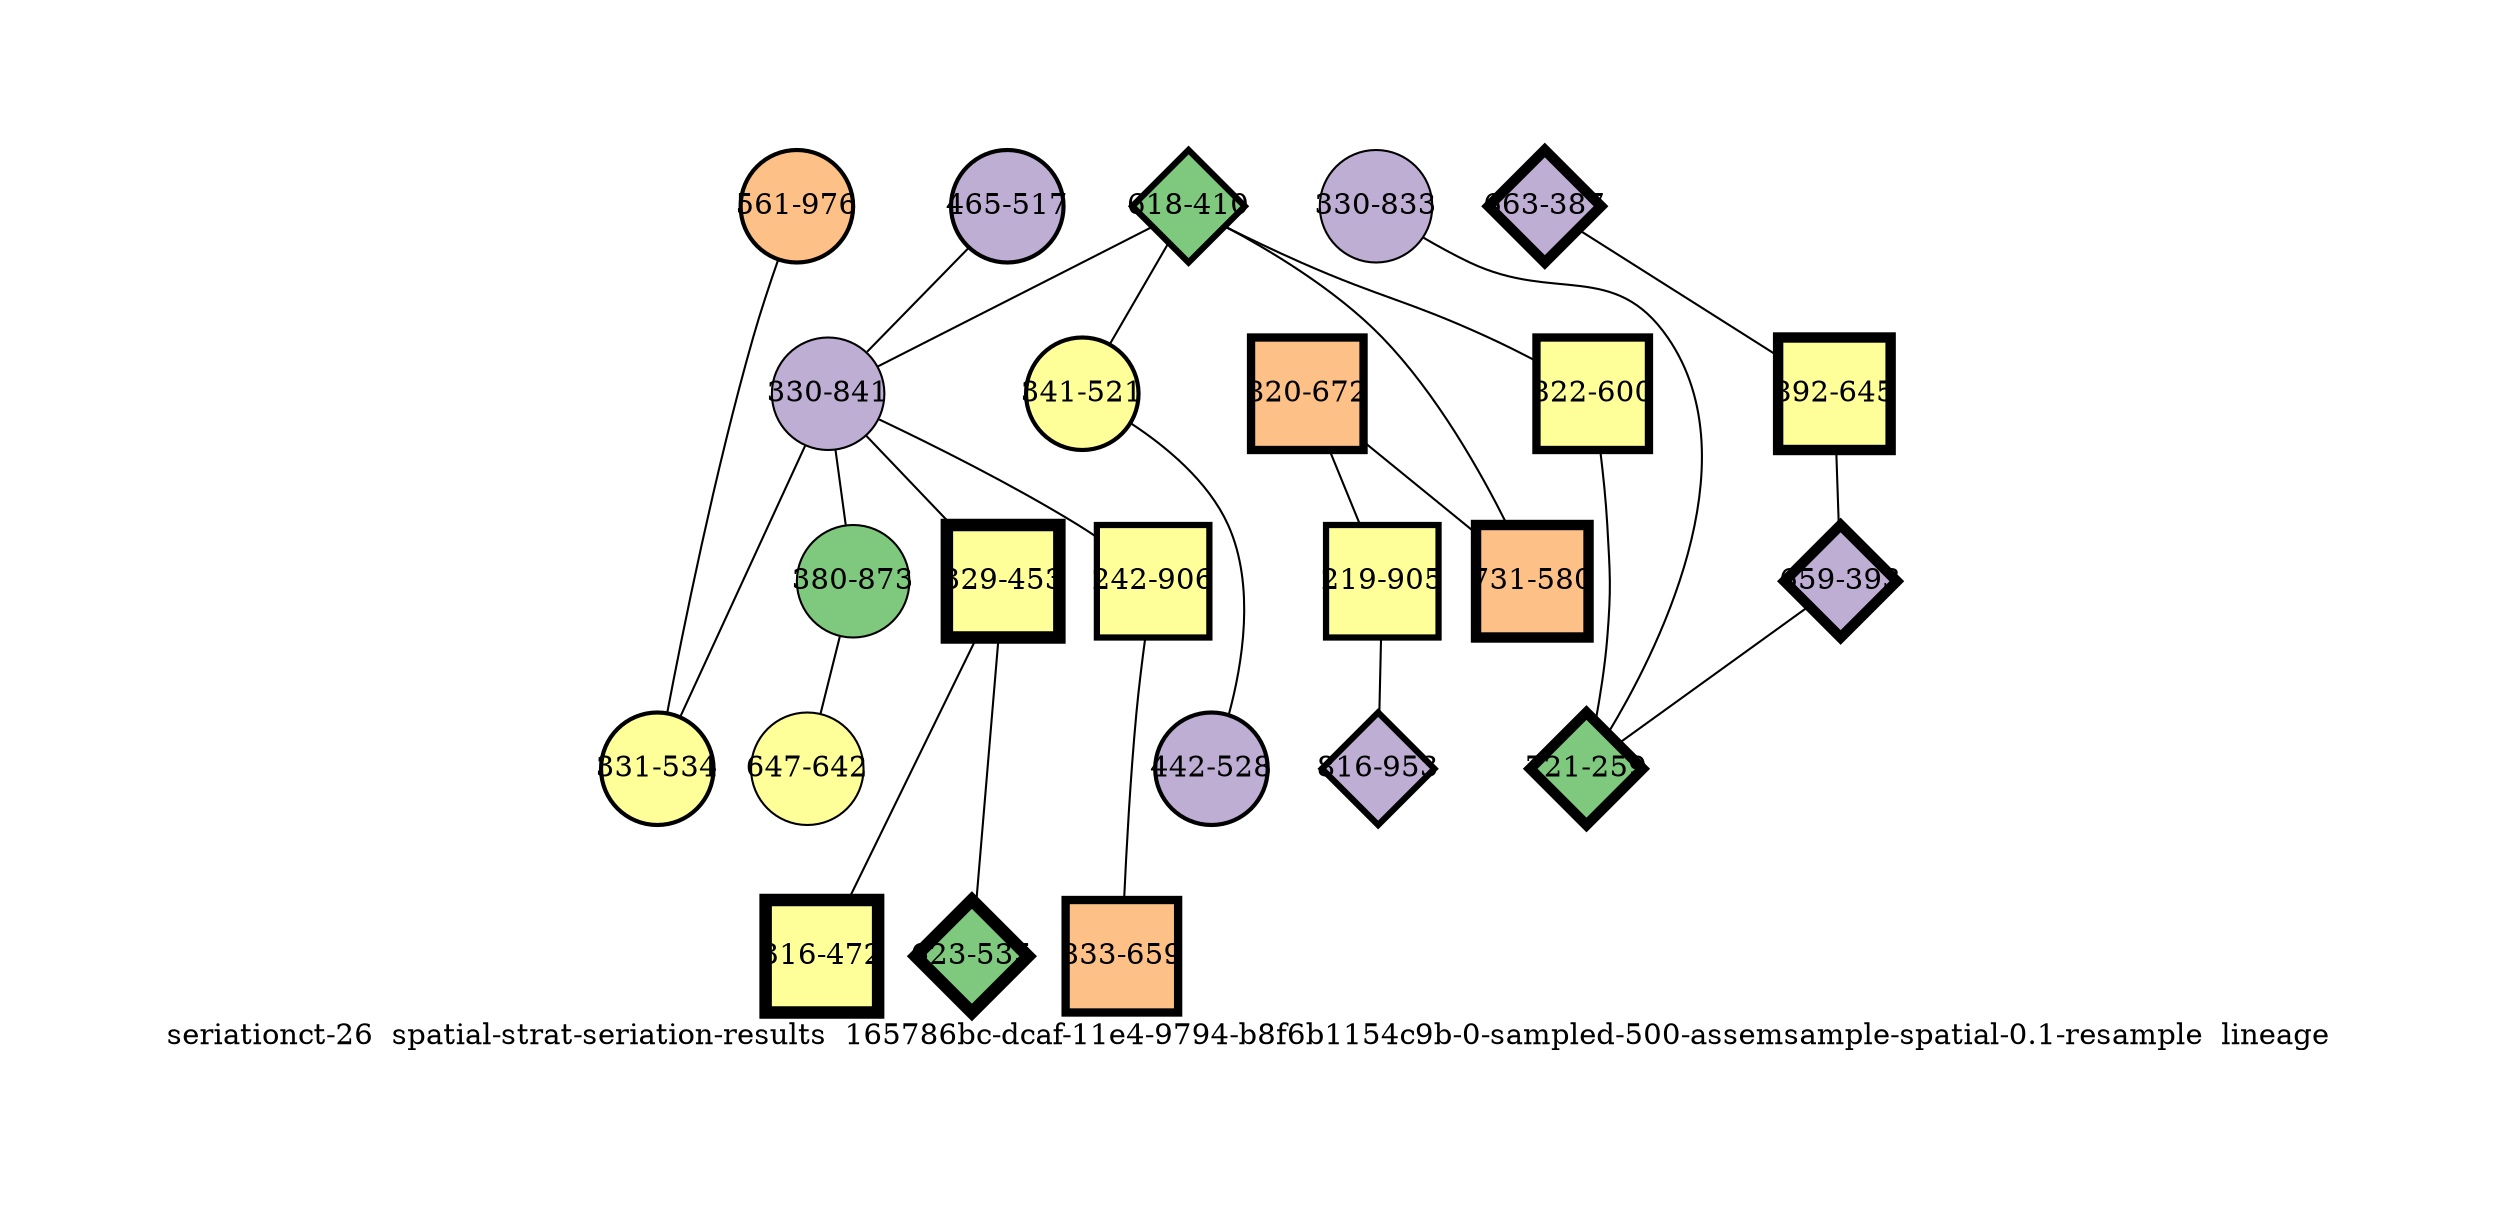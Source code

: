 strict graph "seriationct-26  spatial-strat-seriation-results  165786bc-dcaf-11e4-9794-b8f6b1154c9b-0-sampled-500-assemsample-spatial-0.1-resample  lineage" {
labelloc=b;
ratio=auto;
pad="1.0";
label="seriationct-26  spatial-strat-seriation-results  165786bc-dcaf-11e4-9794-b8f6b1154c9b-0-sampled-500-assemsample-spatial-0.1-resample  lineage";
node [width="0.75", style=filled, fixedsize=true, height="0.75", shape=circle, label=""];
0 [xCoordinate="517.0", appears_in_slice=2, yCoordinate="465.0", colorscheme=accent6, lineage_id=0, short_label="465-517", label="465-517", shape=circle, cluster_id=1, fillcolor=2, size="500.0", id=0, penwidth="2.0"];
1 [xCoordinate="387.0", appears_in_slice=5, yCoordinate="663.0", colorscheme=accent6, lineage_id=2, short_label="663-387", label="663-387", shape=diamond, cluster_id=1, fillcolor=2, size="500.0", id=1, penwidth="5.0"];
2 [xCoordinate="410.0", appears_in_slice=3, yCoordinate="618.0", colorscheme=accent6, lineage_id=2, short_label="618-410", label="618-410", shape=diamond, cluster_id=0, fillcolor=1, size="500.0", id=2, penwidth="3.0"];
3 [xCoordinate="841.0", appears_in_slice=1, yCoordinate="330.0", colorscheme=accent6, lineage_id=0, short_label="330-841", label="330-841", shape=circle, cluster_id=1, fillcolor=2, size="500.0", id=3, penwidth="1.0"];
4 [xCoordinate="600.0", appears_in_slice=4, yCoordinate="822.0", colorscheme=accent6, lineage_id=1, short_label="822-600", label="822-600", shape=square, cluster_id=3, fillcolor=4, size="500.0", id=4, penwidth="4.0"];
5 [xCoordinate="976.0", appears_in_slice=2, yCoordinate="561.0", colorscheme=accent6, lineage_id=0, short_label="561-976", label="561-976", shape=circle, cluster_id=2, fillcolor=3, size="500.0", id=5, penwidth="2.0"];
6 [xCoordinate="873.0", appears_in_slice=1, yCoordinate="380.0", colorscheme=accent6, lineage_id=0, short_label="380-873", label="380-873", shape=circle, cluster_id=0, fillcolor=1, size="500.0", id=6, penwidth="1.0"];
7 [xCoordinate="453.0", appears_in_slice=6, yCoordinate="329.0", colorscheme=accent6, lineage_id=1, short_label="329-453", label="329-453", shape=square, cluster_id=3, fillcolor=4, size="500.0", id=7, penwidth="6.0"];
8 [xCoordinate="645.0", appears_in_slice=5, yCoordinate="892.0", colorscheme=accent6, lineage_id=1, short_label="892-645", label="892-645", shape=square, cluster_id=3, fillcolor=4, size="500.0", id=8, penwidth="5.0"];
9 [xCoordinate="906.0", appears_in_slice=3, yCoordinate="242.0", colorscheme=accent6, lineage_id=1, short_label="242-906", label="242-906", shape=square, cluster_id=3, fillcolor=4, size="500.0", id=9, penwidth="3.0"];
10 [xCoordinate="672.0", appears_in_slice=4, yCoordinate="820.0", colorscheme=accent6, lineage_id=1, short_label="820-672", label="820-672", shape=square, cluster_id=2, fillcolor=3, size="500.0", id=10, penwidth="4.0"];
11 [xCoordinate="905.0", appears_in_slice=3, yCoordinate="219.0", colorscheme=accent6, lineage_id=1, short_label="219-905", label="219-905", shape=square, cluster_id=3, fillcolor=4, size="500.0", id=11, penwidth="3.0"];
12 [xCoordinate="521.0", appears_in_slice=2, yCoordinate="341.0", colorscheme=accent6, lineage_id=0, short_label="341-521", label="341-521", shape=circle, cluster_id=3, fillcolor=4, size="500.0", id=12, penwidth="2.0"];
13 [xCoordinate="534.0", appears_in_slice=2, yCoordinate="331.0", colorscheme=accent6, lineage_id=0, short_label="331-534", label="331-534", shape=circle, cluster_id=3, fillcolor=4, size="500.0", id=13, penwidth="2.0"];
14 [xCoordinate="659.0", appears_in_slice=4, yCoordinate="833.0", colorscheme=accent6, lineage_id=1, short_label="833-659", label="833-659", shape=square, cluster_id=2, fillcolor=3, size="500.0", id=14, penwidth="4.0"];
15 [xCoordinate="393.0", appears_in_slice=5, yCoordinate="659.0", colorscheme=accent6, lineage_id=2, short_label="659-393", label="659-393", shape=diamond, cluster_id=1, fillcolor=2, size="500.0", id=15, penwidth="5.0"];
16 [xCoordinate="580.0", appears_in_slice=5, yCoordinate="731.0", colorscheme=accent6, lineage_id=1, short_label="731-580", label="731-580", shape=square, cluster_id=2, fillcolor=3, size="500.0", id=16, penwidth="5.0"];
17 [xCoordinate="833.0", appears_in_slice=1, yCoordinate="330.0", colorscheme=accent6, lineage_id=0, short_label="330-833", label="330-833", shape=circle, cluster_id=1, fillcolor=2, size="500.0", id=17, penwidth="1.0"];
18 [xCoordinate="472.0", appears_in_slice=6, yCoordinate="316.0", colorscheme=accent6, lineage_id=1, short_label="316-472", label="316-472", shape=square, cluster_id=3, fillcolor=4, size="500.0", id=18, penwidth="6.0"];
19 [xCoordinate="953.0", appears_in_slice=3, yCoordinate="816.0", colorscheme=accent6, lineage_id=2, short_label="816-953", label="816-953", shape=diamond, cluster_id=1, fillcolor=2, size="500.0", id=19, penwidth="3.0"];
20 [xCoordinate="259.0", appears_in_slice=5, yCoordinate="721.0", colorscheme=accent6, lineage_id=2, short_label="721-259", label="721-259", shape=diamond, cluster_id=0, fillcolor=1, size="500.0", id=20, penwidth="5.0"];
21 [xCoordinate="528.0", appears_in_slice=2, yCoordinate="442.0", colorscheme=accent6, lineage_id=0, short_label="442-528", label="442-528", shape=circle, cluster_id=1, fillcolor=2, size="500.0", id=21, penwidth="2.0"];
22 [xCoordinate="535.0", appears_in_slice=6, yCoordinate="623.0", colorscheme=accent6, lineage_id=2, short_label="623-535", label="623-535", shape=diamond, cluster_id=0, fillcolor=1, size="500.0", id=22, penwidth="6.0"];
23 [xCoordinate="642.0", appears_in_slice=1, yCoordinate="647.0", colorscheme=accent6, lineage_id=0, short_label="647-642", label="647-642", shape=circle, cluster_id=3, fillcolor=4, size="500.0", id=23, penwidth="1.0"];
0 -- 3  [inverseweight="3.29075582467", weight="0.303881555873"];
1 -- 8  [inverseweight="19.2592803943", weight="0.051923019943"];
2 -- 16  [inverseweight="1.83252251969", weight="0.545695886002"];
2 -- 12  [inverseweight="3.04155159681", weight="0.328779561409"];
2 -- 3  [inverseweight="3.68404724806", weight="0.271440601237"];
2 -- 4  [inverseweight="2.1835518523", weight="0.457969431294"];
3 -- 6  [inverseweight="4.04675931729", weight="0.247111310951"];
3 -- 7  [inverseweight="1.68513585928", weight="0.593423963116"];
3 -- 9  [inverseweight="1.37438381289", weight="0.727598790543"];
3 -- 13  [inverseweight="2.83305444859", weight="0.352975919859"];
4 -- 20  [inverseweight="7.3182051639", weight="0.13664552682"];
5 -- 13  [inverseweight="46.8292905791", weight="0.0213541565041"];
6 -- 23  [inverseweight="1.47398383942", weight="0.678433489739"];
7 -- 18  [inverseweight="1.24118781913", weight="0.805679837156"];
7 -- 22  [inverseweight="45.6435464588", weight="0.0219089023002"];
8 -- 15  [inverseweight="22.4960635333", weight="0.0444522215418"];
9 -- 14  [inverseweight="2.80952085348", weight="0.355932577885"];
10 -- 16  [inverseweight="1.86201983187", weight="0.537051207987"];
10 -- 11  [inverseweight="1.4628014477", weight="0.683619777362"];
11 -- 19  [inverseweight="16.0375074775", weight="0.0623538290725"];
12 -- 21  [inverseweight="22.0540545696", weight="0.045343136195"];
15 -- 20  [inverseweight="30.5423610891", weight="0.0327414110875"];
17 -- 20  [inverseweight="8.14112011282", weight="0.122833220262"];
}

